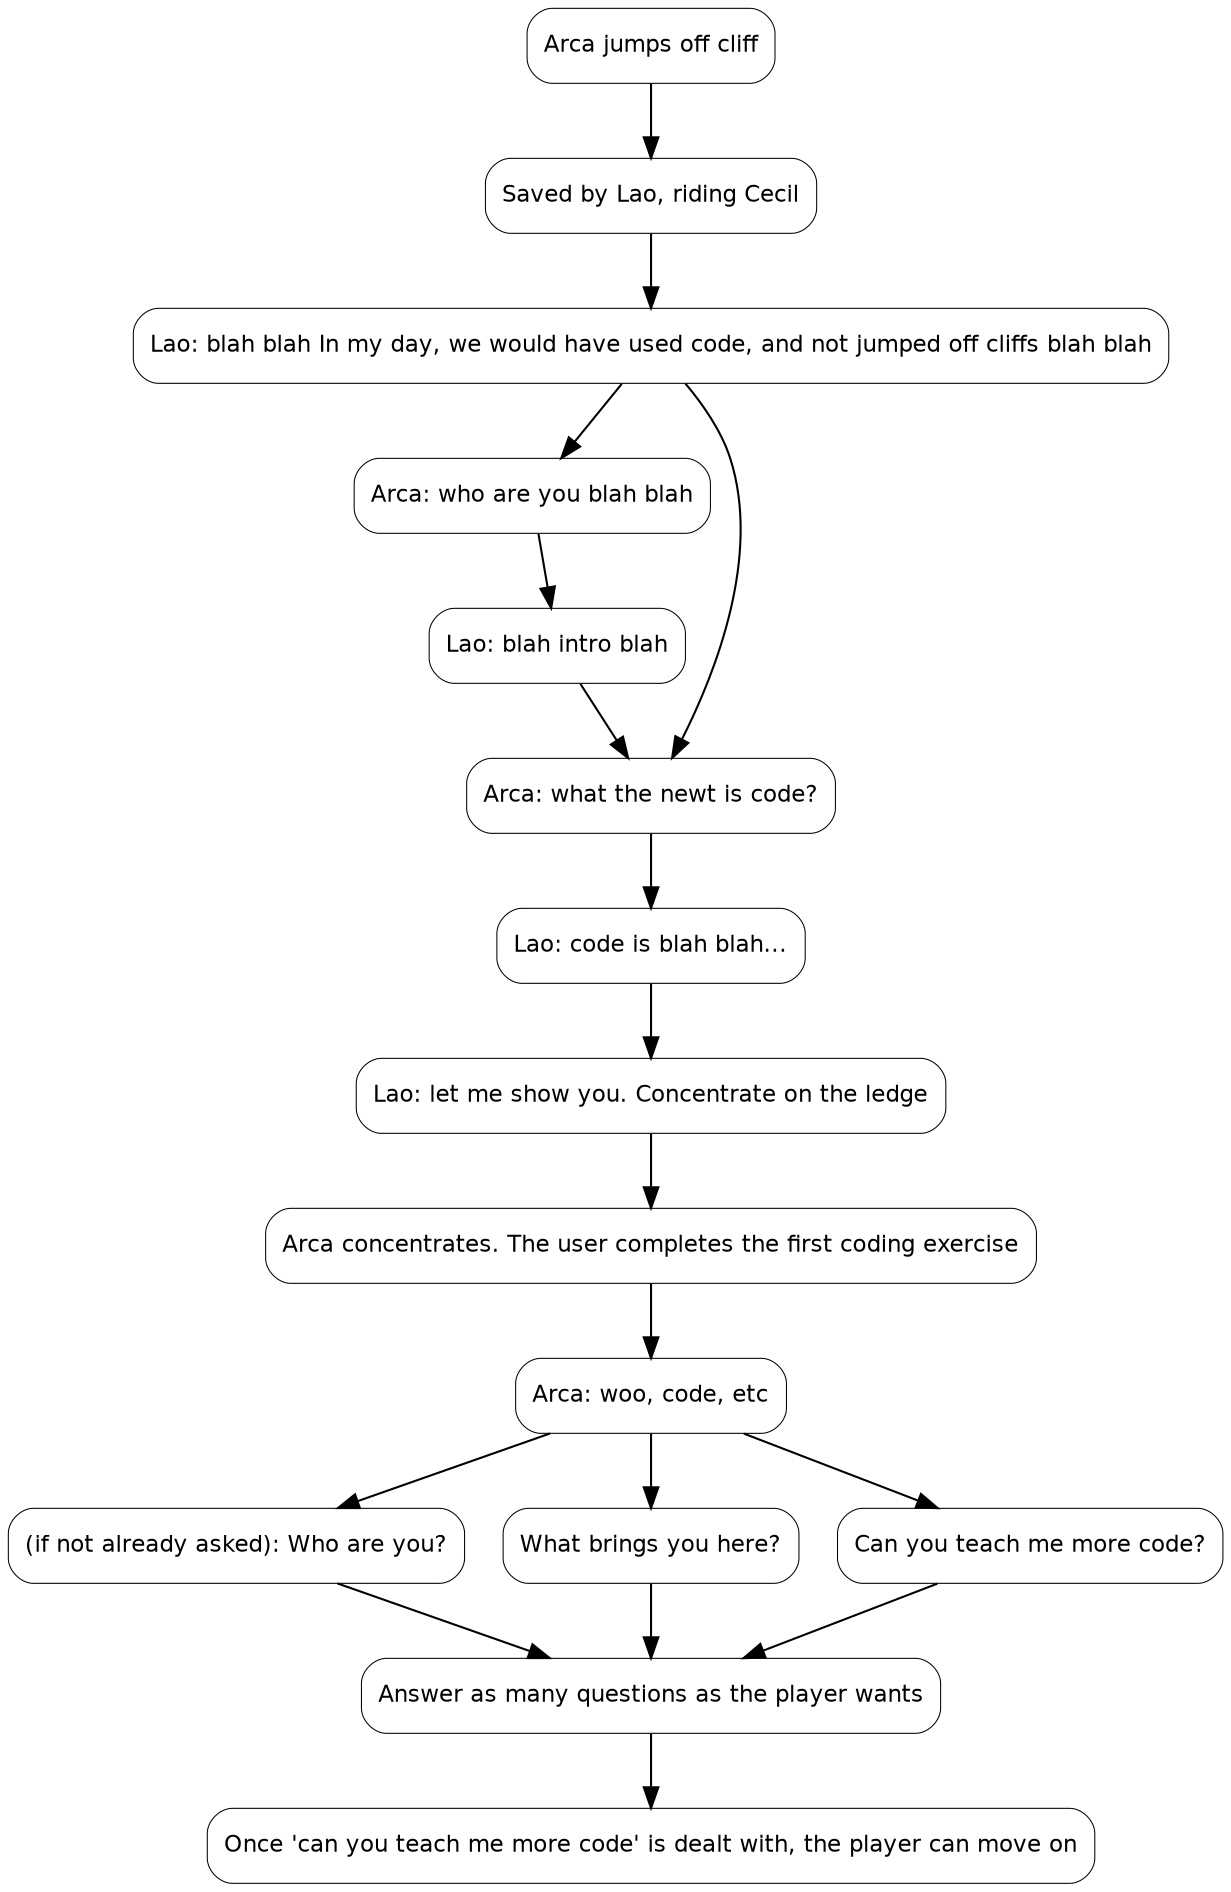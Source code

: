 digraph {
  // use $ dot -Tsvg -o scenes.svg scenes.dot
  // or  $ dot -Tpng -o scenes.png scenes.dot && open scenes.png
  graph[concentrate = true];
  // graph[rankdir=LR];
  graph[fontsize = 14];
  graph[fontname = "Helvetica"];
  node[fontsize = 11];
  node[fontname = "Helvetica"];
  node[shape=rect, style=rounded];
  node[penwidth = 0.5];

  "Arca jumps off cliff"
  -> "Saved by Lao, riding Cecil"
  -> "Lao: blah blah In my day, we would have used code, and not jumped off cliffs blah blah"
  -> {
    "Arca: who are you blah blah"
    "Arca: what the newt is code?"
  }

  "Arca: who are you blah blah"
  -> "Lao: blah intro blah"
  -> "Arca: what the newt is code?"

  "Arca: what the newt is code?"
  -> "Lao: code is blah blah..."
  -> "Lao: let me show you. Concentrate on the ledge"
  -> "Arca concentrates. The user completes the first coding exercise"
  -> "Arca: woo, code, etc"
  -> {
    "(if not already asked): Who are you?"
    "What brings you here?"
    "Can you teach me more code?"
  }
  -> "Answer as many questions as the player wants"
  -> "Once 'can you teach me more code' is dealt with, the player can move on"
}
